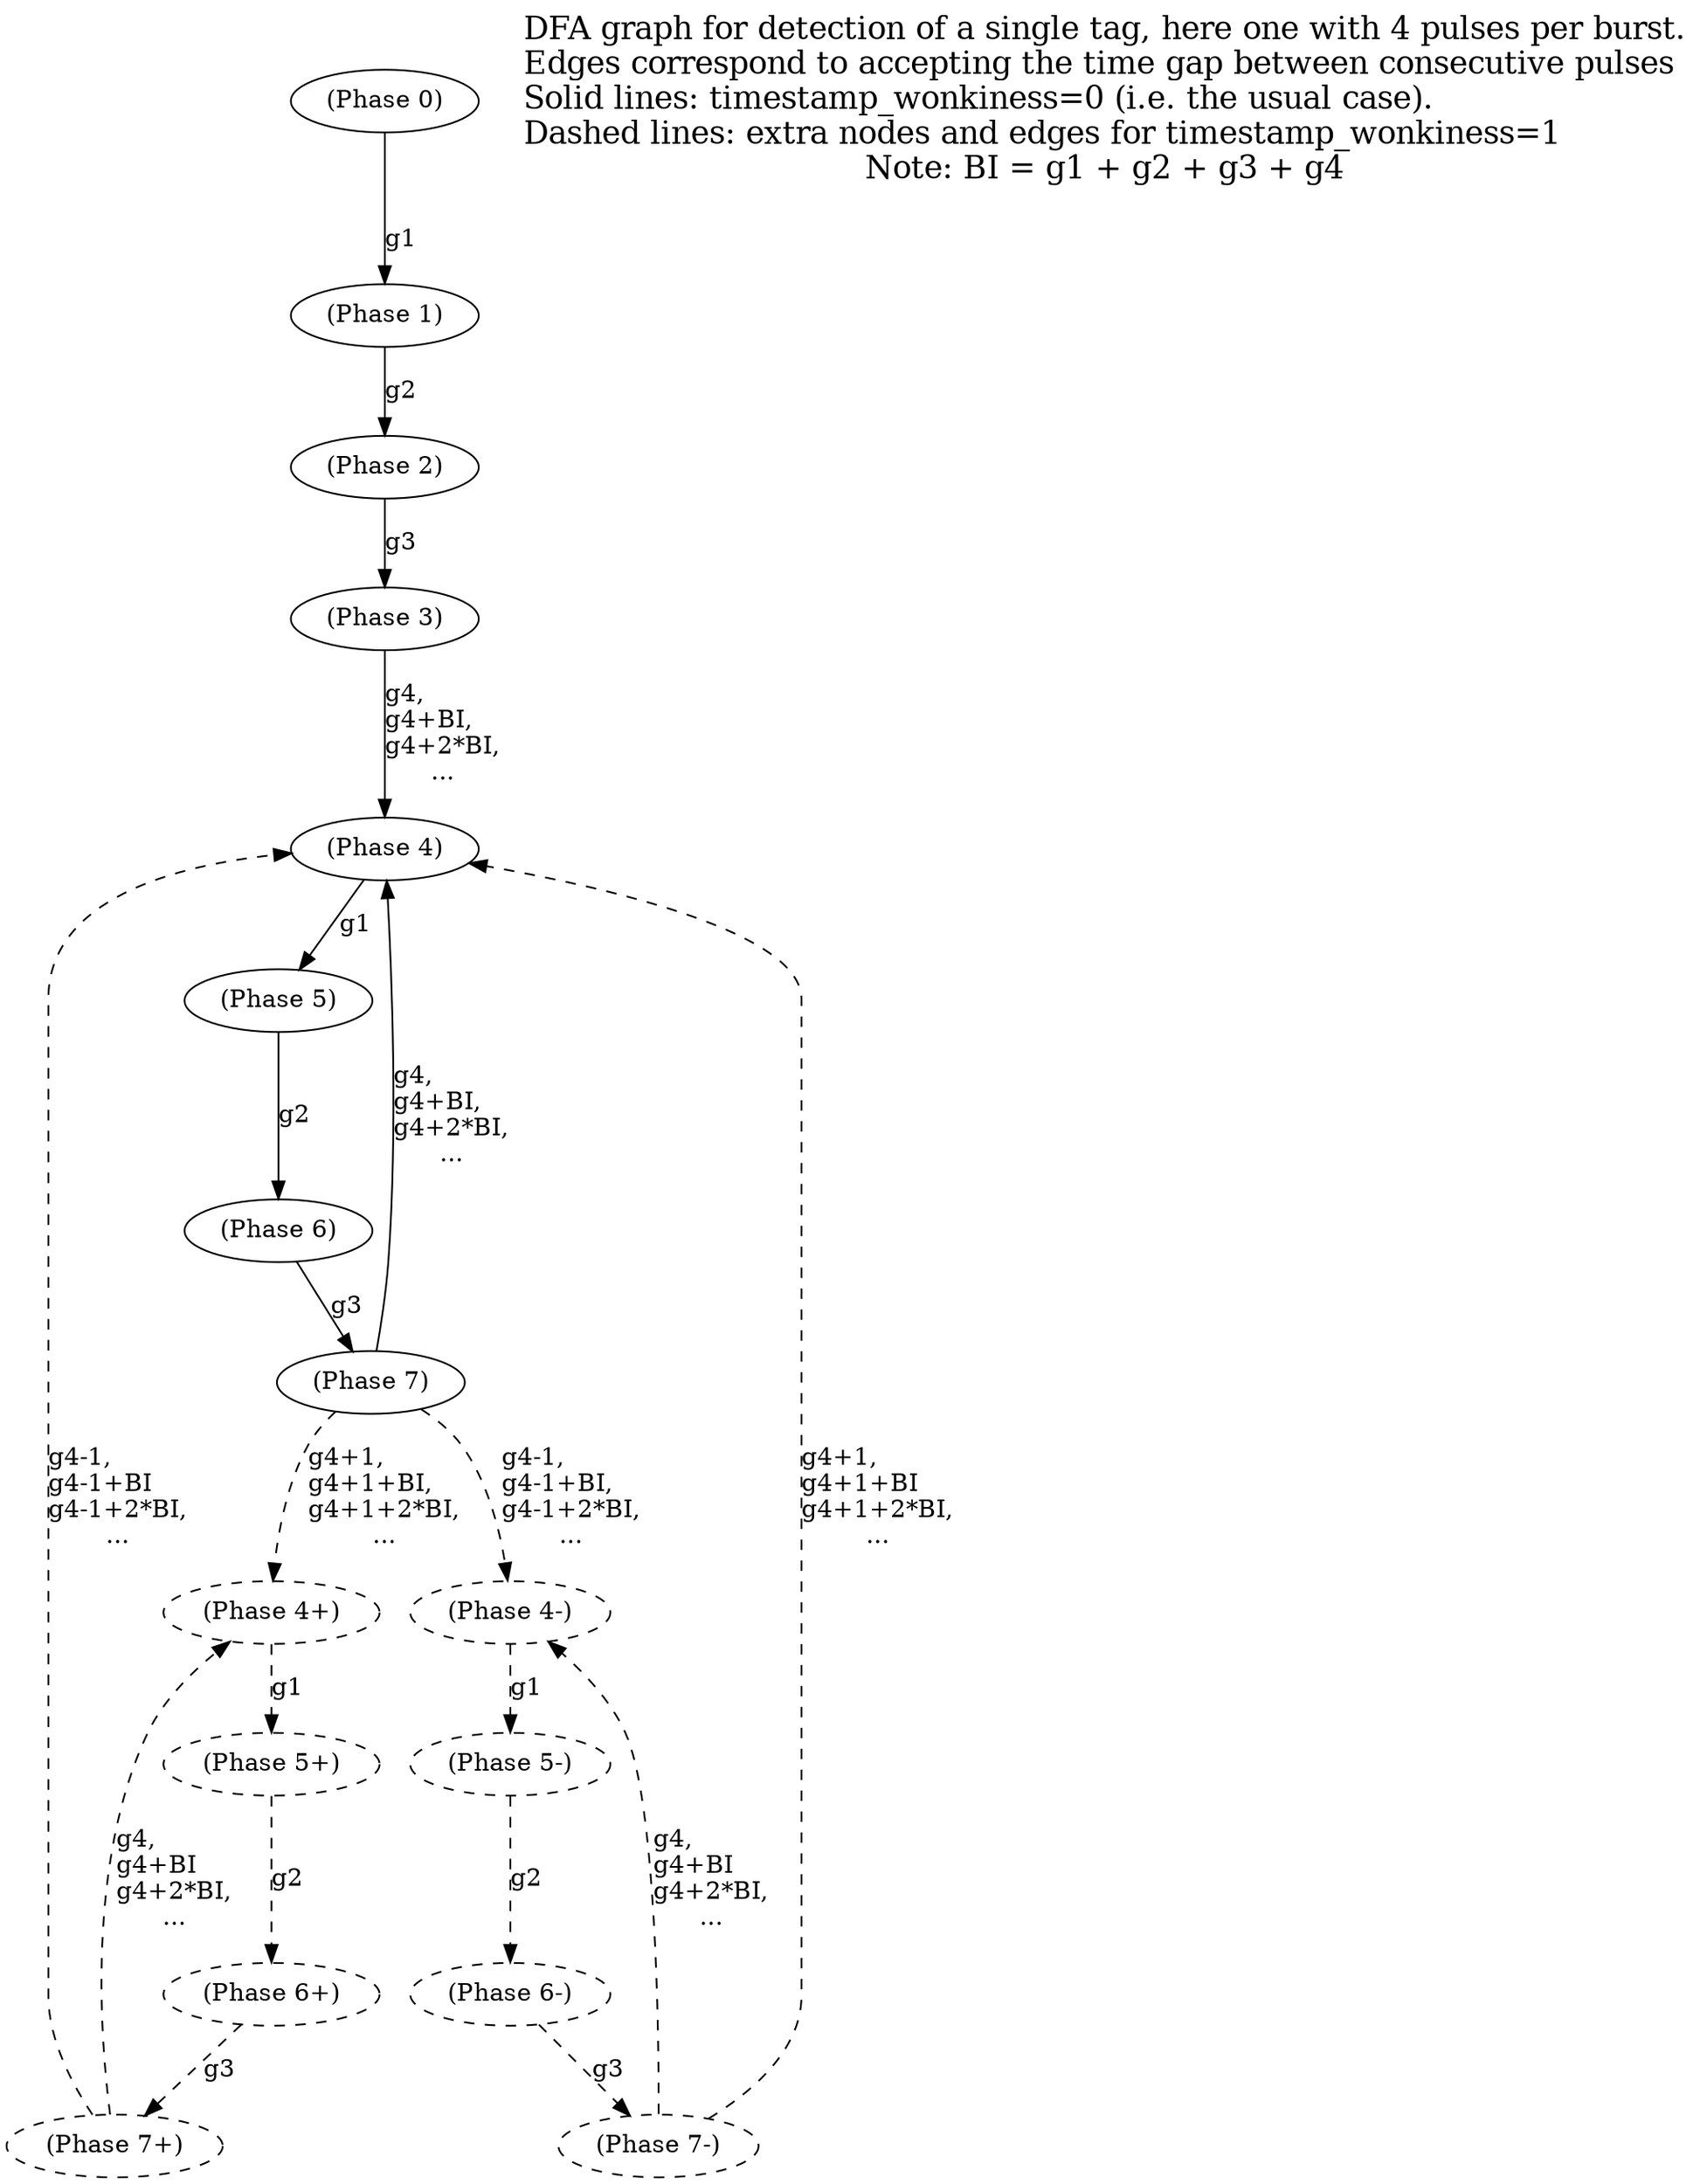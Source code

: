 digraph dfa_graph {
        subgraph normal {
                n0 [label="(Phase 0)"];
                n1 [label="(Phase 1)"];
                n2 [label="(Phase 2)"];
                n3 [label="(Phase 3)"];
                n4 [label="(Phase 4)"];
                n5 [label="(Phase 5)"];
                n6 [label="(Phase 6)"];
                n7 [label="(Phase 7)"];
                n0->n1 [label="g1"];
                n1->n2 [label="g2"];
                n2->n3 [label="g3"];
                n3->n4 [label="g4,\lg4+BI,\lg4+2*BI,\l..."]
                n4->n5 [label="g1"];
                n5->n6 [label="g2"];
                n6->n7 [label="g3"];
                n7->n4 [label="g4,\lg4+BI,\lg4+2*BI,\l..."]
        }
        subgraph wonky {
                n4p [label="(Phase 4+)", style="dashed"];
                n5p [label="(Phase 5+)", style="dashed"];
                n6p [label="(Phase 6+)", style="dashed"];
                n7p [label="(Phase 7+)", style="dashed"];
                n4m [label="(Phase 4-)", style="dashed"];
                n5m [label="(Phase 5-)", style="dashed"];
                n6m [label="(Phase 6-)", style="dashed"];
                n7m [label="(Phase 7-)", style="dashed"];

                ##
                ## Omit skip edges from the node at n3, since otherwise n4m and n4p might not
                ## be nodes with a single TagPhase (i.e. there might be another tag with
                ## BI exactly 1s less or 1s more than this tag).
                ##
                ## n3->n4p [label="g4+1,\lg4+1+BI,\lg4+1+2*BI,\l...", style="dashed", center=1]
                ## n3->n4m [label="g4-1,\lg4-1+BI,\lg4-1+2*BI,\l...", style="dashed", center=1]
                ##

                n7->n4p [label="g4+1,\lg4+1+BI,\lg4+1+2*BI,\l...", style="dashed", center=1]
                n7->n4m [label="g4-1,\lg4-1+BI,\lg4-1+2*BI,\l...", style="dashed", center=1]
                n4p->n5p [label="g1", style="dashed"];
                n5p->n6p [label="g2", style="dashed"];
                n6p->n7p [label="g3", style="dashed"];
                n4m->n5m [label="g1", style="dashed"];
                n5m->n6m [label="g2", style="dashed"];
                n6m->n7m [label="g3", style="dashed"];
                n7p ->n4p [label="g4,\lg4+BI\lg4+2*BI,\l...", style="dashed", center=1]
                n7p->n4 [label="g4-1,\lg4-1+BI\lg4-1+2*BI,\l...", style="dashed", center=1]
                n7m ->n4m [label="g4,\lg4+BI\lg4+2*BI,\l...", style="dashed", center=1]
                n7m ->n4 [label="g4+1,\lg4+1+BI\lg4+1+2*BI,\l...", style="dashed", center=1]
        }
        title [label="DFA graph for detection of a single tag, here one with 4 pulses per burst.\lEdges correspond to accepting the time gap between consecutive pulses\lSolid lines: timestamp_wonkiness=0 (i.e. the usual case).\lDashed lines: extra nodes and edges for timestamp_wonkiness=1\lNote: BI = g1 + g2 + g3 + g4", shape=none, fontsize=18];
}
